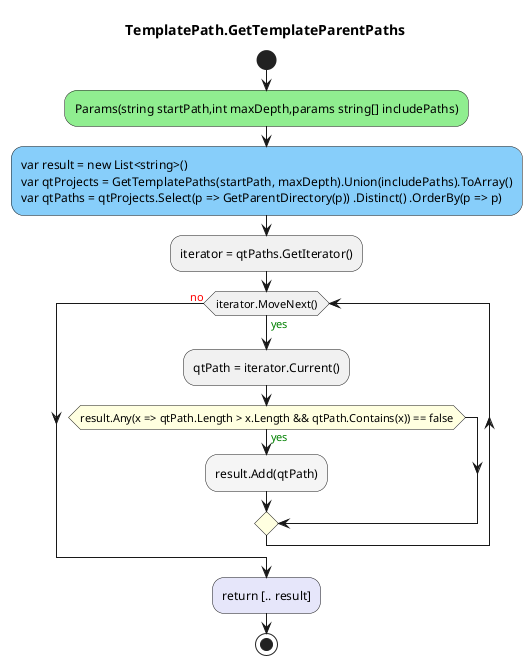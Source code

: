 @startuml TemplatePath.GetTemplateParentPaths
title TemplatePath.GetTemplateParentPaths
start
#LightGreen:Params(string startPath,int maxDepth,params string[] includePaths);
#LightSkyBlue:var result = new List<string>()\nvar qtProjects = GetTemplatePaths(startPath, maxDepth).Union(includePaths).ToArray()\nvar qtPaths = qtProjects.Select(p => GetParentDirectory(p)) .Distinct() .OrderBy(p => p);
:iterator = qtPaths.GetIterator();
while (iterator.MoveNext()) is (<color:green>yes)
:qtPath = iterator.Current();
            #LightYellow:if (result.Any(x => qtPath.Length > x.Length && qtPath.Contains(x)) == false) then (<color:green>yes)
                    #WhiteSmoke:result.Add(qtPath);
            endif
endwhile (<color:red>no)
#Lavender:return [.. result];
stop
@enduml
